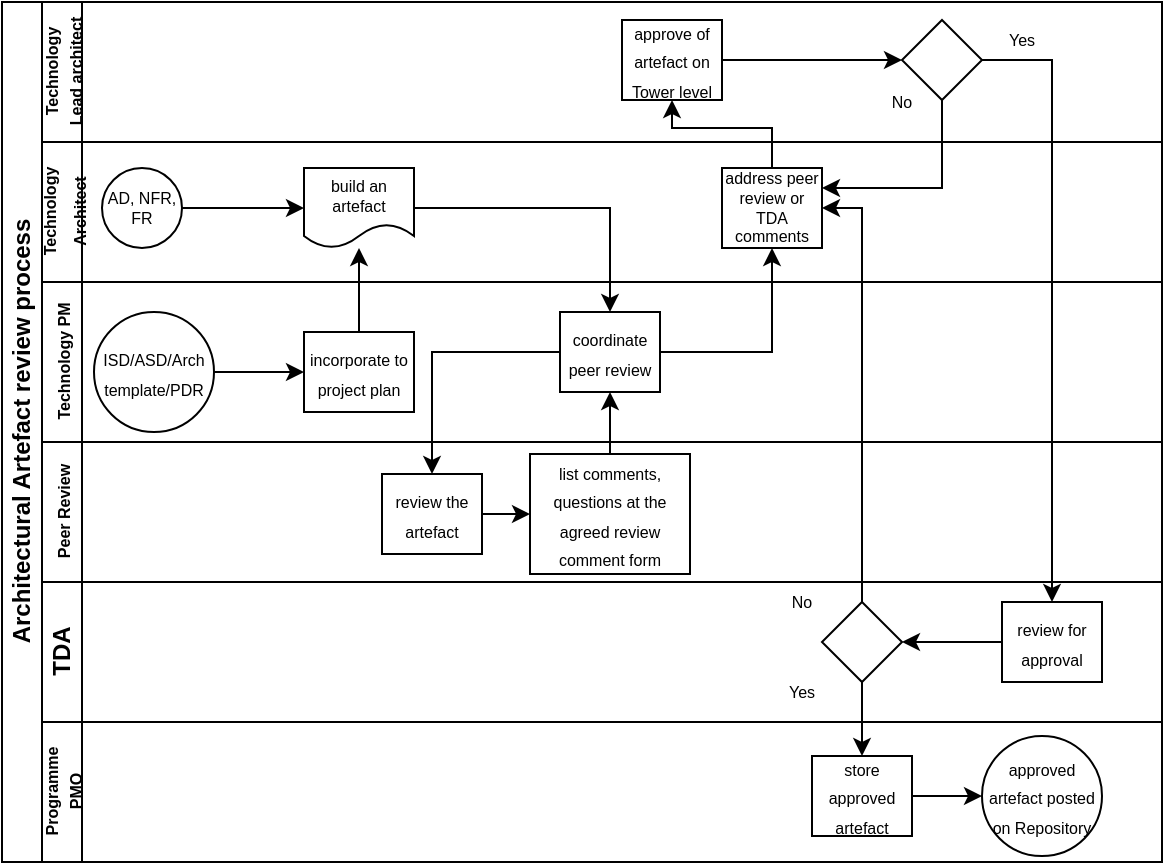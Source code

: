 <mxfile version="12.7.9" type="github" pages="2"><diagram id="prtHgNgQTEPvFCAcTncT" name="Page-1"><mxGraphModel dx="632" dy="418" grid="1" gridSize="10" guides="1" tooltips="1" connect="1" arrows="1" fold="1" page="1" pageScale="1" pageWidth="827" pageHeight="1169" math="0" shadow="0"><root><mxCell id="0"/><mxCell id="1" parent="0"/><mxCell id="dNxyNK7c78bLwvsdeMH5-19" value="&lt;div&gt;Architectural Artefact review process&lt;/div&gt;" style="swimlane;html=1;childLayout=stackLayout;resizeParent=1;resizeParentMax=0;horizontal=0;startSize=20;horizontalStack=0;" parent="1" vertex="1"><mxGeometry x="90" y="110" width="580" height="430" as="geometry"/></mxCell><mxCell id="dNxyNK7c78bLwvsdeMH5-20" value="&lt;div&gt;&lt;font style=&quot;font-size: 8px&quot;&gt;Technology &lt;br&gt;&lt;/font&gt;&lt;/div&gt;&lt;div&gt;&lt;font style=&quot;font-size: 8px&quot;&gt;Lead architect&lt;/font&gt;&lt;/div&gt;" style="swimlane;html=1;startSize=20;horizontal=0;fontSize=10;" parent="dNxyNK7c78bLwvsdeMH5-19" vertex="1"><mxGeometry x="20" width="560" height="70" as="geometry"><mxRectangle x="20" width="430" height="20" as="alternateBounds"/></mxGeometry></mxCell><mxCell id="bclC6_QwTMQA9IV2cWm8-68" value="" style="edgeStyle=orthogonalEdgeStyle;rounded=0;orthogonalLoop=1;jettySize=auto;html=1;fontSize=8;" edge="1" parent="dNxyNK7c78bLwvsdeMH5-20" source="dNxyNK7c78bLwvsdeMH5-24" target="dNxyNK7c78bLwvsdeMH5-28"><mxGeometry relative="1" as="geometry"/></mxCell><mxCell id="dNxyNK7c78bLwvsdeMH5-24" value="&lt;font style=&quot;font-size: 8px&quot;&gt;approve of artefact on Tower level&lt;/font&gt;" style="rounded=0;whiteSpace=wrap;html=1;fontFamily=Helvetica;fontSize=12;fontColor=#000000;align=center;" parent="dNxyNK7c78bLwvsdeMH5-20" vertex="1"><mxGeometry x="290" y="9" width="50" height="40" as="geometry"/></mxCell><mxCell id="dNxyNK7c78bLwvsdeMH5-28" value="" style="rhombus;whiteSpace=wrap;html=1;fontFamily=Helvetica;fontSize=12;fontColor=#000000;align=center;" parent="dNxyNK7c78bLwvsdeMH5-20" vertex="1"><mxGeometry x="430" y="9" width="40" height="40" as="geometry"/></mxCell><mxCell id="bclC6_QwTMQA9IV2cWm8-84" value="Yes" style="text;html=1;strokeColor=none;fillColor=none;align=center;verticalAlign=middle;whiteSpace=wrap;rounded=0;fontSize=8;" vertex="1" parent="dNxyNK7c78bLwvsdeMH5-20"><mxGeometry x="470" y="9" width="40" height="20" as="geometry"/></mxCell><mxCell id="bclC6_QwTMQA9IV2cWm8-85" value="No" style="text;html=1;strokeColor=none;fillColor=none;align=center;verticalAlign=middle;whiteSpace=wrap;rounded=0;fontSize=8;" vertex="1" parent="dNxyNK7c78bLwvsdeMH5-20"><mxGeometry x="410" y="40" width="40" height="20" as="geometry"/></mxCell><mxCell id="dNxyNK7c78bLwvsdeMH5-21" value="&lt;div&gt;&lt;font style=&quot;font-size: 8px&quot;&gt;Technology &lt;br&gt;&lt;/font&gt;&lt;/div&gt;&lt;div&gt;&lt;font style=&quot;font-size: 8px&quot;&gt;Architect&lt;/font&gt;&lt;/div&gt;" style="swimlane;html=1;startSize=20;horizontal=0;" parent="dNxyNK7c78bLwvsdeMH5-19" vertex="1"><mxGeometry x="20" y="70" width="560" height="70" as="geometry"><mxRectangle x="20" y="120" width="430" height="20" as="alternateBounds"/></mxGeometry></mxCell><mxCell id="bclC6_QwTMQA9IV2cWm8-31" value="AD, NFR, FR" style="ellipse;whiteSpace=wrap;html=1;aspect=fixed;fontSize=8;" vertex="1" parent="dNxyNK7c78bLwvsdeMH5-21"><mxGeometry x="30" y="13" width="40" height="40" as="geometry"/></mxCell><mxCell id="bclC6_QwTMQA9IV2cWm8-48" value="build an artefact" style="shape=document;whiteSpace=wrap;html=1;boundedLbl=1;fontSize=8;" vertex="1" parent="dNxyNK7c78bLwvsdeMH5-21"><mxGeometry x="131" y="13" width="55" height="40" as="geometry"/></mxCell><mxCell id="bclC6_QwTMQA9IV2cWm8-32" value="" style="edgeStyle=orthogonalEdgeStyle;rounded=0;orthogonalLoop=1;jettySize=auto;html=1;fontSize=8;entryX=0;entryY=0.5;entryDx=0;entryDy=0;" edge="1" parent="dNxyNK7c78bLwvsdeMH5-21" source="bclC6_QwTMQA9IV2cWm8-31" target="bclC6_QwTMQA9IV2cWm8-48"><mxGeometry relative="1" as="geometry"/></mxCell><mxCell id="bclC6_QwTMQA9IV2cWm8-54" value="address peer review or TDA comments" style="rounded=0;whiteSpace=wrap;html=1;fontSize=8;" vertex="1" parent="dNxyNK7c78bLwvsdeMH5-21"><mxGeometry x="340" y="13" width="50" height="40" as="geometry"/></mxCell><mxCell id="dNxyNK7c78bLwvsdeMH5-22" value="&lt;font style=&quot;font-size: 8px&quot;&gt;Technology PM&lt;/font&gt;" style="swimlane;html=1;startSize=20;horizontal=0;" parent="dNxyNK7c78bLwvsdeMH5-19" vertex="1"><mxGeometry x="20" y="140" width="560" height="80" as="geometry"/></mxCell><mxCell id="dNxyNK7c78bLwvsdeMH5-34" value="&lt;font style=&quot;font-size: 8px&quot;&gt;coordinate peer review&lt;/font&gt;" style="rounded=0;whiteSpace=wrap;html=1;fontFamily=Helvetica;fontSize=12;fontColor=#000000;align=center;" parent="dNxyNK7c78bLwvsdeMH5-22" vertex="1"><mxGeometry x="259" y="15" width="50" height="40" as="geometry"/></mxCell><mxCell id="dNxyNK7c78bLwvsdeMH5-23" value="&lt;font style=&quot;font-size: 8px&quot;&gt;ISD/ASD/Arch template/PDR&lt;/font&gt;" style="ellipse;whiteSpace=wrap;html=1;" parent="dNxyNK7c78bLwvsdeMH5-22" vertex="1"><mxGeometry x="26" y="15" width="60" height="60" as="geometry"/></mxCell><mxCell id="dNxyNK7c78bLwvsdeMH5-26" value="&lt;font style=&quot;font-size: 8px&quot;&gt;incorporate to project plan&lt;/font&gt;" style="rounded=0;whiteSpace=wrap;html=1;fontFamily=Helvetica;fontSize=12;fontColor=#000000;align=center;" parent="dNxyNK7c78bLwvsdeMH5-22" vertex="1"><mxGeometry x="131" y="25" width="55" height="40" as="geometry"/></mxCell><mxCell id="dNxyNK7c78bLwvsdeMH5-25" value="" style="edgeStyle=orthogonalEdgeStyle;rounded=0;orthogonalLoop=1;jettySize=auto;html=1;entryX=0;entryY=0.5;entryDx=0;entryDy=0;" parent="dNxyNK7c78bLwvsdeMH5-22" source="dNxyNK7c78bLwvsdeMH5-23" target="dNxyNK7c78bLwvsdeMH5-26" edge="1"><mxGeometry relative="1" as="geometry"/></mxCell><mxCell id="bclC6_QwTMQA9IV2cWm8-22" value="&lt;font style=&quot;font-size: 8px&quot;&gt;Peer Review&lt;/font&gt;" style="swimlane;html=1;startSize=20;horizontal=0;" vertex="1" parent="dNxyNK7c78bLwvsdeMH5-19"><mxGeometry x="20" y="220" width="560" height="70" as="geometry"/></mxCell><mxCell id="bclC6_QwTMQA9IV2cWm8-24" value="&lt;font style=&quot;font-size: 8px&quot;&gt;list comments, questions at the agreed review comment form&lt;/font&gt;" style="rounded=0;whiteSpace=wrap;html=1;fontFamily=Helvetica;fontSize=12;fontColor=#000000;align=center;" vertex="1" parent="bclC6_QwTMQA9IV2cWm8-22"><mxGeometry x="244" y="6" width="80" height="60" as="geometry"/></mxCell><mxCell id="bclC6_QwTMQA9IV2cWm8-52" value="" style="edgeStyle=orthogonalEdgeStyle;rounded=0;orthogonalLoop=1;jettySize=auto;html=1;fontSize=8;" edge="1" parent="bclC6_QwTMQA9IV2cWm8-22" source="bclC6_QwTMQA9IV2cWm8-51" target="bclC6_QwTMQA9IV2cWm8-24"><mxGeometry relative="1" as="geometry"/></mxCell><mxCell id="bclC6_QwTMQA9IV2cWm8-51" value="&lt;font style=&quot;font-size: 8px&quot;&gt;review the artefact&lt;br&gt;&lt;/font&gt;" style="rounded=0;whiteSpace=wrap;html=1;fontFamily=Helvetica;fontSize=12;fontColor=#000000;align=center;" vertex="1" parent="bclC6_QwTMQA9IV2cWm8-22"><mxGeometry x="170" y="16" width="50" height="40" as="geometry"/></mxCell><mxCell id="bclC6_QwTMQA9IV2cWm8-26" value="TDA" style="swimlane;html=1;startSize=20;horizontal=0;" vertex="1" parent="dNxyNK7c78bLwvsdeMH5-19"><mxGeometry x="20" y="290" width="560" height="70" as="geometry"/></mxCell><mxCell id="bclC6_QwTMQA9IV2cWm8-28" value="&lt;font style=&quot;font-size: 8px&quot;&gt;review for approval&lt;/font&gt;" style="rounded=0;whiteSpace=wrap;html=1;fontFamily=Helvetica;fontSize=12;fontColor=#000000;align=center;" vertex="1" parent="bclC6_QwTMQA9IV2cWm8-26"><mxGeometry x="480" y="10" width="50" height="40" as="geometry"/></mxCell><mxCell id="bclC6_QwTMQA9IV2cWm8-29" value="" style="rhombus;whiteSpace=wrap;html=1;fontFamily=Helvetica;fontSize=12;fontColor=#000000;align=center;" vertex="1" parent="bclC6_QwTMQA9IV2cWm8-26"><mxGeometry x="390" y="10" width="40" height="40" as="geometry"/></mxCell><mxCell id="bclC6_QwTMQA9IV2cWm8-76" value="" style="edgeStyle=orthogonalEdgeStyle;rounded=0;orthogonalLoop=1;jettySize=auto;html=1;fontSize=8;entryX=1;entryY=0.5;entryDx=0;entryDy=0;" edge="1" parent="bclC6_QwTMQA9IV2cWm8-26" source="bclC6_QwTMQA9IV2cWm8-28" target="bclC6_QwTMQA9IV2cWm8-29"><mxGeometry relative="1" as="geometry"><mxPoint x="385" y="70" as="targetPoint"/></mxGeometry></mxCell><mxCell id="bclC6_QwTMQA9IV2cWm8-83" value="Yes" style="text;html=1;strokeColor=none;fillColor=none;align=center;verticalAlign=middle;whiteSpace=wrap;rounded=0;fontSize=8;" vertex="1" parent="bclC6_QwTMQA9IV2cWm8-26"><mxGeometry x="360" y="45" width="40" height="20" as="geometry"/></mxCell><mxCell id="bclC6_QwTMQA9IV2cWm8-86" value="No" style="text;html=1;strokeColor=none;fillColor=none;align=center;verticalAlign=middle;whiteSpace=wrap;rounded=0;fontSize=8;" vertex="1" parent="bclC6_QwTMQA9IV2cWm8-26"><mxGeometry x="360" width="40" height="20" as="geometry"/></mxCell><mxCell id="bclC6_QwTMQA9IV2cWm8-41" value="&lt;div&gt;&lt;font style=&quot;font-size: 8px&quot;&gt;Programme &lt;br&gt;&lt;/font&gt;&lt;/div&gt;&lt;div&gt;&lt;font style=&quot;font-size: 8px&quot;&gt;PMO&lt;/font&gt;&lt;/div&gt;" style="swimlane;html=1;startSize=20;horizontal=0;fontSize=10;" vertex="1" parent="dNxyNK7c78bLwvsdeMH5-19"><mxGeometry x="20" y="360" width="560" height="70" as="geometry"><mxRectangle x="20" width="430" height="20" as="alternateBounds"/></mxGeometry></mxCell><mxCell id="bclC6_QwTMQA9IV2cWm8-43" value="" style="edgeStyle=orthogonalEdgeStyle;rounded=0;orthogonalLoop=1;jettySize=auto;html=1;endArrow=classic;endFill=1;" edge="1" parent="bclC6_QwTMQA9IV2cWm8-41" source="bclC6_QwTMQA9IV2cWm8-44" target="bclC6_QwTMQA9IV2cWm8-45"><mxGeometry relative="1" as="geometry"/></mxCell><mxCell id="bclC6_QwTMQA9IV2cWm8-44" value="&lt;font style=&quot;font-size: 8px&quot;&gt;store approved artefact&lt;/font&gt;" style="rounded=0;whiteSpace=wrap;html=1;fontFamily=Helvetica;fontSize=12;fontColor=#000000;align=center;" vertex="1" parent="bclC6_QwTMQA9IV2cWm8-41"><mxGeometry x="385" y="17" width="50" height="40" as="geometry"/></mxCell><mxCell id="bclC6_QwTMQA9IV2cWm8-45" value="&lt;font style=&quot;font-size: 8px&quot;&gt;approved artefact posted on Repository&lt;/font&gt;" style="ellipse;whiteSpace=wrap;html=1;" vertex="1" parent="bclC6_QwTMQA9IV2cWm8-41"><mxGeometry x="470" y="7" width="60" height="60" as="geometry"/></mxCell><mxCell id="bclC6_QwTMQA9IV2cWm8-23" value="" style="edgeStyle=orthogonalEdgeStyle;rounded=0;orthogonalLoop=1;jettySize=auto;html=1;endArrow=classic;endFill=1;exitX=0.5;exitY=0;exitDx=0;exitDy=0;entryX=0.5;entryY=1;entryDx=0;entryDy=0;" edge="1" parent="dNxyNK7c78bLwvsdeMH5-19" source="bclC6_QwTMQA9IV2cWm8-24" target="dNxyNK7c78bLwvsdeMH5-34"><mxGeometry relative="1" as="geometry"/></mxCell><mxCell id="bclC6_QwTMQA9IV2cWm8-57" value="" style="edgeStyle=orthogonalEdgeStyle;rounded=0;orthogonalLoop=1;jettySize=auto;html=1;fontSize=8;entryX=0.5;entryY=0;entryDx=0;entryDy=0;" edge="1" parent="dNxyNK7c78bLwvsdeMH5-19" source="dNxyNK7c78bLwvsdeMH5-34" target="bclC6_QwTMQA9IV2cWm8-51"><mxGeometry relative="1" as="geometry"/></mxCell><mxCell id="bclC6_QwTMQA9IV2cWm8-58" value="" style="edgeStyle=orthogonalEdgeStyle;rounded=0;orthogonalLoop=1;jettySize=auto;html=1;fontSize=8;" edge="1" parent="dNxyNK7c78bLwvsdeMH5-19" source="dNxyNK7c78bLwvsdeMH5-34" target="bclC6_QwTMQA9IV2cWm8-54"><mxGeometry relative="1" as="geometry"/></mxCell><mxCell id="dNxyNK7c78bLwvsdeMH5-31" style="edgeStyle=orthogonalEdgeStyle;rounded=0;orthogonalLoop=1;jettySize=auto;html=1;endArrow=classic;endFill=1;exitX=0.5;exitY=1;exitDx=0;exitDy=0;entryX=1;entryY=0.25;entryDx=0;entryDy=0;" parent="dNxyNK7c78bLwvsdeMH5-19" source="dNxyNK7c78bLwvsdeMH5-28" target="bclC6_QwTMQA9IV2cWm8-54" edge="1"><mxGeometry relative="1" as="geometry"><mxPoint x="410" y="115" as="targetPoint"/><Array as="points"><mxPoint x="470" y="93"/></Array></mxGeometry></mxCell><mxCell id="bclC6_QwTMQA9IV2cWm8-74" value="" style="edgeStyle=orthogonalEdgeStyle;rounded=0;orthogonalLoop=1;jettySize=auto;html=1;fontSize=8;" edge="1" parent="dNxyNK7c78bLwvsdeMH5-19" source="dNxyNK7c78bLwvsdeMH5-28" target="bclC6_QwTMQA9IV2cWm8-28"><mxGeometry relative="1" as="geometry"><mxPoint x="390" y="60" as="targetPoint"/></mxGeometry></mxCell><mxCell id="bclC6_QwTMQA9IV2cWm8-78" value="" style="edgeStyle=orthogonalEdgeStyle;rounded=0;orthogonalLoop=1;jettySize=auto;html=1;fontSize=8;entryX=1;entryY=0.5;entryDx=0;entryDy=0;" edge="1" parent="dNxyNK7c78bLwvsdeMH5-19" source="bclC6_QwTMQA9IV2cWm8-29" target="bclC6_QwTMQA9IV2cWm8-54"><mxGeometry relative="1" as="geometry"><mxPoint x="305" y="570" as="targetPoint"/></mxGeometry></mxCell><mxCell id="bclC6_QwTMQA9IV2cWm8-80" value="" style="edgeStyle=orthogonalEdgeStyle;rounded=0;orthogonalLoop=1;jettySize=auto;html=1;fontSize=8;entryX=0.5;entryY=0;entryDx=0;entryDy=0;" edge="1" parent="dNxyNK7c78bLwvsdeMH5-19" source="bclC6_QwTMQA9IV2cWm8-48" target="dNxyNK7c78bLwvsdeMH5-34"><mxGeometry relative="1" as="geometry"><mxPoint x="304" y="150" as="targetPoint"/></mxGeometry></mxCell><mxCell id="bclC6_QwTMQA9IV2cWm8-82" value="" style="edgeStyle=orthogonalEdgeStyle;rounded=0;orthogonalLoop=1;jettySize=auto;html=1;fontSize=8;entryX=0.5;entryY=1;entryDx=0;entryDy=0;" edge="1" parent="dNxyNK7c78bLwvsdeMH5-19" source="bclC6_QwTMQA9IV2cWm8-54" target="dNxyNK7c78bLwvsdeMH5-24"><mxGeometry relative="1" as="geometry"><mxPoint x="335" y="87" as="targetPoint"/><Array as="points"><mxPoint x="385" y="63"/><mxPoint x="335" y="63"/></Array></mxGeometry></mxCell><mxCell id="DAGn55hV14R-yxCH8e2s-4" value="" style="edgeStyle=orthogonalEdgeStyle;rounded=0;orthogonalLoop=1;jettySize=auto;html=1;fontSize=8;entryX=0.5;entryY=0;entryDx=0;entryDy=0;" edge="1" parent="dNxyNK7c78bLwvsdeMH5-19" source="bclC6_QwTMQA9IV2cWm8-29" target="bclC6_QwTMQA9IV2cWm8-44"><mxGeometry relative="1" as="geometry"><mxPoint x="430" y="500" as="targetPoint"/></mxGeometry></mxCell><mxCell id="DAGn55hV14R-yxCH8e2s-5" value="" style="edgeStyle=orthogonalEdgeStyle;rounded=0;orthogonalLoop=1;jettySize=auto;html=1;fontSize=8;" edge="1" parent="dNxyNK7c78bLwvsdeMH5-19" source="dNxyNK7c78bLwvsdeMH5-26" target="bclC6_QwTMQA9IV2cWm8-48"><mxGeometry relative="1" as="geometry"/></mxCell></root></mxGraphModel></diagram><diagram id="Av8z9WjmkVrO7d-o9lE4" name="Page-2"><mxGraphModel dx="1221" dy="808" grid="1" gridSize="10" guides="1" tooltips="1" connect="1" arrows="1" fold="1" page="1" pageScale="1" pageWidth="850" pageHeight="1100" math="0" shadow="0"><root><mxCell id="C-yz39e7yW6UzTtfTDJj-0"/><mxCell id="C-yz39e7yW6UzTtfTDJj-1" parent="C-yz39e7yW6UzTtfTDJj-0"/><mxCell id="7ofomlKANcn81jlt-YM_-47" value="a" style="group" vertex="1" connectable="0" parent="C-yz39e7yW6UzTtfTDJj-1"><mxGeometry x="70" y="40" width="890" height="360" as="geometry"/></mxCell><mxCell id="7ofomlKANcn81jlt-YM_-46" value="" style="group" vertex="1" connectable="0" parent="7ofomlKANcn81jlt-YM_-47"><mxGeometry width="890" height="360" as="geometry"/></mxCell><mxCell id="7ofomlKANcn81jlt-YM_-0" value="Pool" style="swimlane;html=1;childLayout=stackLayout;startSize=20;rounded=0;shadow=0;labelBackgroundColor=none;strokeWidth=1;fontFamily=Verdana;fontSize=8;align=center;" vertex="1" parent="7ofomlKANcn81jlt-YM_-46"><mxGeometry width="890" height="360" as="geometry"/></mxCell><mxCell id="7ofomlKANcn81jlt-YM_-1" value="Monday" style="swimlane;html=1;startSize=20;" vertex="1" parent="7ofomlKANcn81jlt-YM_-0"><mxGeometry y="20" width="160" height="340" as="geometry"/></mxCell><mxCell id="7ofomlKANcn81jlt-YM_-2" value="&lt;font style=&quot;font-size: 12px&quot;&gt;TDA&lt;/font&gt;" style="rounded=1;whiteSpace=wrap;html=1;shadow=0;labelBackgroundColor=none;strokeWidth=1;fontFamily=Verdana;fontSize=8;align=center;" vertex="1" parent="7ofomlKANcn81jlt-YM_-1"><mxGeometry x="20" y="110" width="100" height="60" as="geometry"/></mxCell><mxCell id="7ofomlKANcn81jlt-YM_-4" value="" style="endArrow=none;html=1;" edge="1" parent="7ofomlKANcn81jlt-YM_-1"><mxGeometry width="50" height="50" relative="1" as="geometry"><mxPoint y="180" as="sourcePoint"/><mxPoint x="890" y="180" as="targetPoint"/></mxGeometry></mxCell><mxCell id="7ofomlKANcn81jlt-YM_-12" value="Tuesday" style="swimlane;html=1;startSize=20;" vertex="1" parent="7ofomlKANcn81jlt-YM_-0"><mxGeometry x="160" y="20" width="160" height="340" as="geometry"/></mxCell><mxCell id="7ofomlKANcn81jlt-YM_-13" value="&lt;font style=&quot;font-size: 12px&quot;&gt;Confirm the Team meeting agenda&lt;/font&gt;" style="rounded=1;whiteSpace=wrap;html=1;shadow=0;labelBackgroundColor=none;strokeWidth=1;fontFamily=Verdana;fontSize=8;align=center;" vertex="1" parent="7ofomlKANcn81jlt-YM_-12"><mxGeometry x="30" y="30" width="100" height="60" as="geometry"/></mxCell><mxCell id="7ofomlKANcn81jlt-YM_-15" value="Wednesday" style="swimlane;html=1;startSize=20;" vertex="1" parent="7ofomlKANcn81jlt-YM_-0"><mxGeometry x="320" y="20" width="160" height="340" as="geometry"/></mxCell><mxCell id="7ofomlKANcn81jlt-YM_-18" value="&lt;font style=&quot;font-size: 12px&quot;&gt;Architectural Towers status review meeting&lt;/font&gt;" style="rounded=1;whiteSpace=wrap;html=1;shadow=0;labelBackgroundColor=none;strokeWidth=1;fontFamily=Verdana;fontSize=8;align=center;" vertex="1" parent="7ofomlKANcn81jlt-YM_-15"><mxGeometry x="20" y="190" width="100" height="60" as="geometry"/></mxCell><mxCell id="7ofomlKANcn81jlt-YM_-19" value="" style="endArrow=none;html=1;" edge="1" parent="7ofomlKANcn81jlt-YM_-15"><mxGeometry width="50" height="50" relative="1" as="geometry"><mxPoint x="-320" y="100" as="sourcePoint"/><mxPoint x="570" y="100" as="targetPoint"/></mxGeometry></mxCell><mxCell id="7ofomlKANcn81jlt-YM_-20" value="Thursday" style="swimlane;html=1;startSize=20;" vertex="1" parent="7ofomlKANcn81jlt-YM_-0"><mxGeometry x="480" y="20" width="160" height="340" as="geometry"/></mxCell><mxCell id="7ofomlKANcn81jlt-YM_-21" value="&lt;font style=&quot;font-size: 12px&quot;&gt;Complete peer review of artefacts on next week TDA's agenda&lt;/font&gt;" style="rounded=1;whiteSpace=wrap;html=1;shadow=0;labelBackgroundColor=none;strokeWidth=1;fontFamily=Verdana;fontSize=8;align=center;" vertex="1" parent="7ofomlKANcn81jlt-YM_-20"><mxGeometry x="20" y="270" width="120" height="60" as="geometry"/></mxCell><mxCell id="7ofomlKANcn81jlt-YM_-25" value="&lt;font style=&quot;font-size: 12px&quot;&gt;Architectural Team weekly meeting&lt;/font&gt;" style="rounded=1;whiteSpace=wrap;html=1;shadow=0;labelBackgroundColor=none;strokeWidth=1;fontFamily=Verdana;fontSize=8;align=center;" vertex="1" parent="7ofomlKANcn81jlt-YM_-20"><mxGeometry x="40" y="110" width="100" height="60" as="geometry"/></mxCell><mxCell id="7ofomlKANcn81jlt-YM_-26" value="Friday" style="swimlane;html=1;startSize=20;" vertex="1" parent="7ofomlKANcn81jlt-YM_-0"><mxGeometry x="640" y="20" width="160" height="340" as="geometry"/></mxCell><mxCell id="7ofomlKANcn81jlt-YM_-31" value="&lt;font style=&quot;font-size: 12px&quot;&gt;confirm next week's TDA agenda&lt;/font&gt;" style="rounded=1;whiteSpace=wrap;html=1;shadow=0;labelBackgroundColor=none;strokeWidth=1;fontFamily=Verdana;fontSize=8;align=center;" vertex="1" parent="7ofomlKANcn81jlt-YM_-26"><mxGeometry x="30" y="30" width="100" height="60" as="geometry"/></mxCell><mxCell id="7ofomlKANcn81jlt-YM_-32" value="&lt;font style=&quot;font-size: 12px&quot;&gt;Submit request for following week's TDA agenda&lt;/font&gt;" style="rounded=1;whiteSpace=wrap;html=1;shadow=0;labelBackgroundColor=none;strokeWidth=1;fontFamily=Verdana;fontSize=8;align=center;" vertex="1" parent="7ofomlKANcn81jlt-YM_-26"><mxGeometry x="30" y="190" width="100" height="60" as="geometry"/></mxCell><mxCell id="7ofomlKANcn81jlt-YM_-45" value="&lt;font style=&quot;font-size: 12px&quot;&gt;Confirm agenda for following week's Architectural tower status meeting&lt;br&gt;&lt;/font&gt;" style="rounded=1;whiteSpace=wrap;html=1;shadow=0;labelBackgroundColor=none;strokeWidth=1;fontFamily=Verdana;fontSize=8;align=center;" vertex="1" parent="7ofomlKANcn81jlt-YM_-26"><mxGeometry x="20" y="110" width="120" height="60" as="geometry"/></mxCell><mxCell id="7ofomlKANcn81jlt-YM_-33" value="Time" style="swimlane;html=1;startSize=20;" vertex="1" parent="7ofomlKANcn81jlt-YM_-0"><mxGeometry x="800" y="20" width="90" height="340" as="geometry"/></mxCell><mxCell id="7ofomlKANcn81jlt-YM_-38" value="AM" style="text;html=1;strokeColor=none;fillColor=none;align=center;verticalAlign=middle;whiteSpace=wrap;rounded=0;" vertex="1" parent="7ofomlKANcn81jlt-YM_-33"><mxGeometry x="25" y="120" width="40" height="20" as="geometry"/></mxCell><mxCell id="7ofomlKANcn81jlt-YM_-39" value="PM" style="text;html=1;strokeColor=none;fillColor=none;align=center;verticalAlign=middle;whiteSpace=wrap;rounded=0;" vertex="1" parent="7ofomlKANcn81jlt-YM_-33"><mxGeometry x="25" y="200" width="40" height="20" as="geometry"/></mxCell><mxCell id="7ofomlKANcn81jlt-YM_-40" value="EOB" style="text;html=1;strokeColor=none;fillColor=none;align=center;verticalAlign=middle;whiteSpace=wrap;rounded=0;" vertex="1" parent="7ofomlKANcn81jlt-YM_-33"><mxGeometry x="25" y="280" width="40" height="20" as="geometry"/></mxCell><mxCell id="7ofomlKANcn81jlt-YM_-41" value="Morning" style="text;html=1;" vertex="1" parent="7ofomlKANcn81jlt-YM_-33"><mxGeometry x="20" y="40" width="70" height="30" as="geometry"/></mxCell><mxCell id="7ofomlKANcn81jlt-YM_-42" value="" style="endArrow=none;html=1;" edge="1" parent="7ofomlKANcn81jlt-YM_-46"><mxGeometry width="50" height="50" relative="1" as="geometry"><mxPoint y="280" as="sourcePoint"/><mxPoint x="890" y="280" as="targetPoint"/><Array as="points"><mxPoint x="480" y="280"/></Array></mxGeometry></mxCell></root></mxGraphModel></diagram></mxfile>